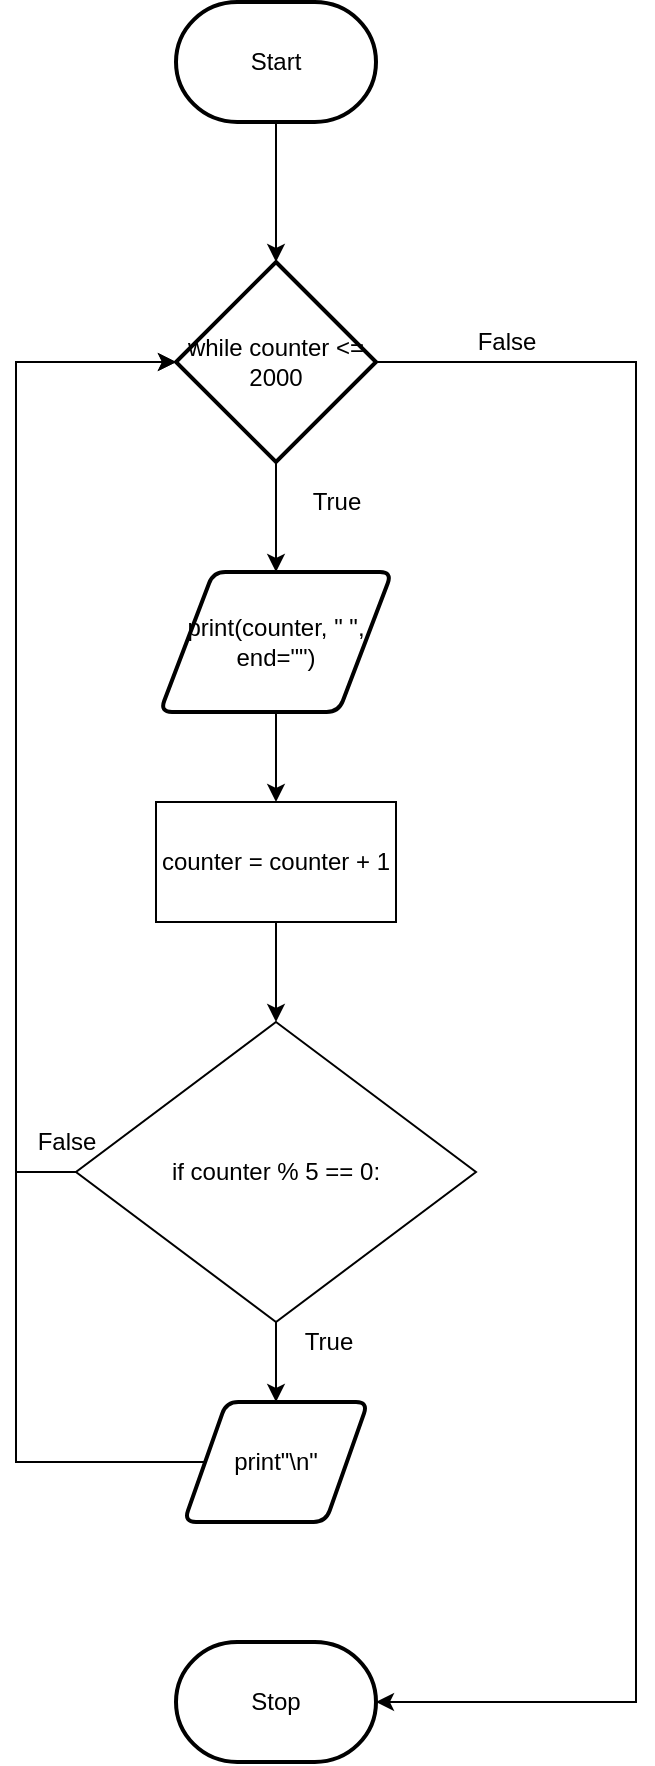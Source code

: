 <mxfile>
    <diagram id="Uj27u6g6IByhOTaoBkWt" name="Flowchart">
        <mxGraphModel dx="1204" dy="741" grid="1" gridSize="10" guides="1" tooltips="1" connect="1" arrows="1" fold="1" page="1" pageScale="1" pageWidth="827" pageHeight="1169" math="0" shadow="0">
            <root>
                <mxCell id="0"/>
                <mxCell id="1" parent="0"/>
                <mxCell id="76" style="edgeStyle=orthogonalEdgeStyle;html=1;entryX=0.5;entryY=0;entryDx=0;entryDy=0;entryPerimeter=0;rounded=0;" edge="1" parent="1" source="5" target="74">
                    <mxGeometry relative="1" as="geometry"/>
                </mxCell>
                <mxCell id="5" value="Start" style="strokeWidth=2;html=1;shape=mxgraph.flowchart.terminator;whiteSpace=wrap;" parent="1" vertex="1">
                    <mxGeometry x="380" y="230" width="100" height="60" as="geometry"/>
                </mxCell>
                <mxCell id="11" value="Stop" style="strokeWidth=2;html=1;shape=mxgraph.flowchart.terminator;whiteSpace=wrap;" parent="1" vertex="1">
                    <mxGeometry x="380" y="1050" width="100" height="60" as="geometry"/>
                </mxCell>
                <mxCell id="80" style="edgeStyle=orthogonalEdgeStyle;rounded=0;html=1;entryX=0.5;entryY=0;entryDx=0;entryDy=0;" edge="1" parent="1" source="23" target="75">
                    <mxGeometry relative="1" as="geometry"/>
                </mxCell>
                <mxCell id="23" value="print(counter, &quot; &quot;, end=&quot;&quot;)" style="shape=parallelogram;html=1;strokeWidth=2;perimeter=parallelogramPerimeter;whiteSpace=wrap;rounded=1;arcSize=12;size=0.23;" parent="1" vertex="1">
                    <mxGeometry x="372" y="515" width="116" height="70" as="geometry"/>
                </mxCell>
                <mxCell id="78" style="edgeStyle=orthogonalEdgeStyle;rounded=0;html=1;entryX=0;entryY=0.5;entryDx=0;entryDy=0;entryPerimeter=0;" edge="1" parent="1" source="24" target="74">
                    <mxGeometry relative="1" as="geometry">
                        <Array as="points">
                            <mxPoint x="300" y="960"/>
                            <mxPoint x="300" y="410"/>
                        </Array>
                    </mxGeometry>
                </mxCell>
                <mxCell id="24" value="print&quot;\n&quot;" style="shape=parallelogram;html=1;strokeWidth=2;perimeter=parallelogramPerimeter;whiteSpace=wrap;rounded=1;arcSize=12;size=0.23;" parent="1" vertex="1">
                    <mxGeometry x="384" y="930" width="92" height="60" as="geometry"/>
                </mxCell>
                <mxCell id="77" style="edgeStyle=orthogonalEdgeStyle;rounded=0;html=1;entryX=0;entryY=0.5;entryDx=0;entryDy=0;entryPerimeter=0;" edge="1" parent="1" source="30" target="74">
                    <mxGeometry relative="1" as="geometry">
                        <Array as="points">
                            <mxPoint x="300" y="815"/>
                            <mxPoint x="300" y="410"/>
                        </Array>
                    </mxGeometry>
                </mxCell>
                <mxCell id="85" style="edgeStyle=orthogonalEdgeStyle;rounded=0;html=1;entryX=0.5;entryY=0;entryDx=0;entryDy=0;" edge="1" parent="1" source="30" target="24">
                    <mxGeometry relative="1" as="geometry"/>
                </mxCell>
                <mxCell id="30" value="&lt;span&gt;if counter % 5 == 0:&lt;/span&gt;" style="rhombus;whiteSpace=wrap;html=1;" parent="1" vertex="1">
                    <mxGeometry x="330" y="740" width="200" height="150" as="geometry"/>
                </mxCell>
                <mxCell id="52" value="False" style="text;html=1;resizable=0;autosize=1;align=center;verticalAlign=middle;points=[];fillColor=none;strokeColor=none;rounded=0;" parent="1" vertex="1">
                    <mxGeometry x="520" y="390" width="50" height="20" as="geometry"/>
                </mxCell>
                <mxCell id="53" value="True" style="text;html=1;resizable=0;autosize=1;align=center;verticalAlign=middle;points=[];fillColor=none;strokeColor=none;rounded=0;" parent="1" vertex="1">
                    <mxGeometry x="440" y="470" width="40" height="20" as="geometry"/>
                </mxCell>
                <mxCell id="79" style="edgeStyle=orthogonalEdgeStyle;rounded=0;html=1;entryX=0.5;entryY=0;entryDx=0;entryDy=0;" edge="1" parent="1" source="74" target="23">
                    <mxGeometry relative="1" as="geometry"/>
                </mxCell>
                <mxCell id="89" style="edgeStyle=orthogonalEdgeStyle;rounded=0;html=1;entryX=1;entryY=0.5;entryDx=0;entryDy=0;entryPerimeter=0;" edge="1" parent="1" source="74" target="11">
                    <mxGeometry relative="1" as="geometry">
                        <Array as="points">
                            <mxPoint x="610" y="410"/>
                            <mxPoint x="610" y="1080"/>
                        </Array>
                    </mxGeometry>
                </mxCell>
                <mxCell id="74" value="while counter &amp;lt;= 2000" style="strokeWidth=2;html=1;shape=mxgraph.flowchart.decision;whiteSpace=wrap;" vertex="1" parent="1">
                    <mxGeometry x="380" y="360" width="100" height="100" as="geometry"/>
                </mxCell>
                <mxCell id="81" style="edgeStyle=orthogonalEdgeStyle;rounded=0;html=1;entryX=0.5;entryY=0;entryDx=0;entryDy=0;" edge="1" parent="1" source="75" target="30">
                    <mxGeometry relative="1" as="geometry"/>
                </mxCell>
                <mxCell id="75" value="counter = counter + 1" style="rounded=0;whiteSpace=wrap;html=1;" vertex="1" parent="1">
                    <mxGeometry x="370" y="630" width="120" height="60" as="geometry"/>
                </mxCell>
                <mxCell id="86" value="False" style="text;html=1;resizable=0;autosize=1;align=center;verticalAlign=middle;points=[];fillColor=none;strokeColor=none;rounded=0;" vertex="1" parent="1">
                    <mxGeometry x="300" y="790" width="50" height="20" as="geometry"/>
                </mxCell>
                <mxCell id="88" value="True" style="text;html=1;resizable=0;autosize=1;align=center;verticalAlign=middle;points=[];fillColor=none;strokeColor=none;rounded=0;" vertex="1" parent="1">
                    <mxGeometry x="436" y="890" width="40" height="20" as="geometry"/>
                </mxCell>
            </root>
        </mxGraphModel>
    </diagram>
</mxfile>